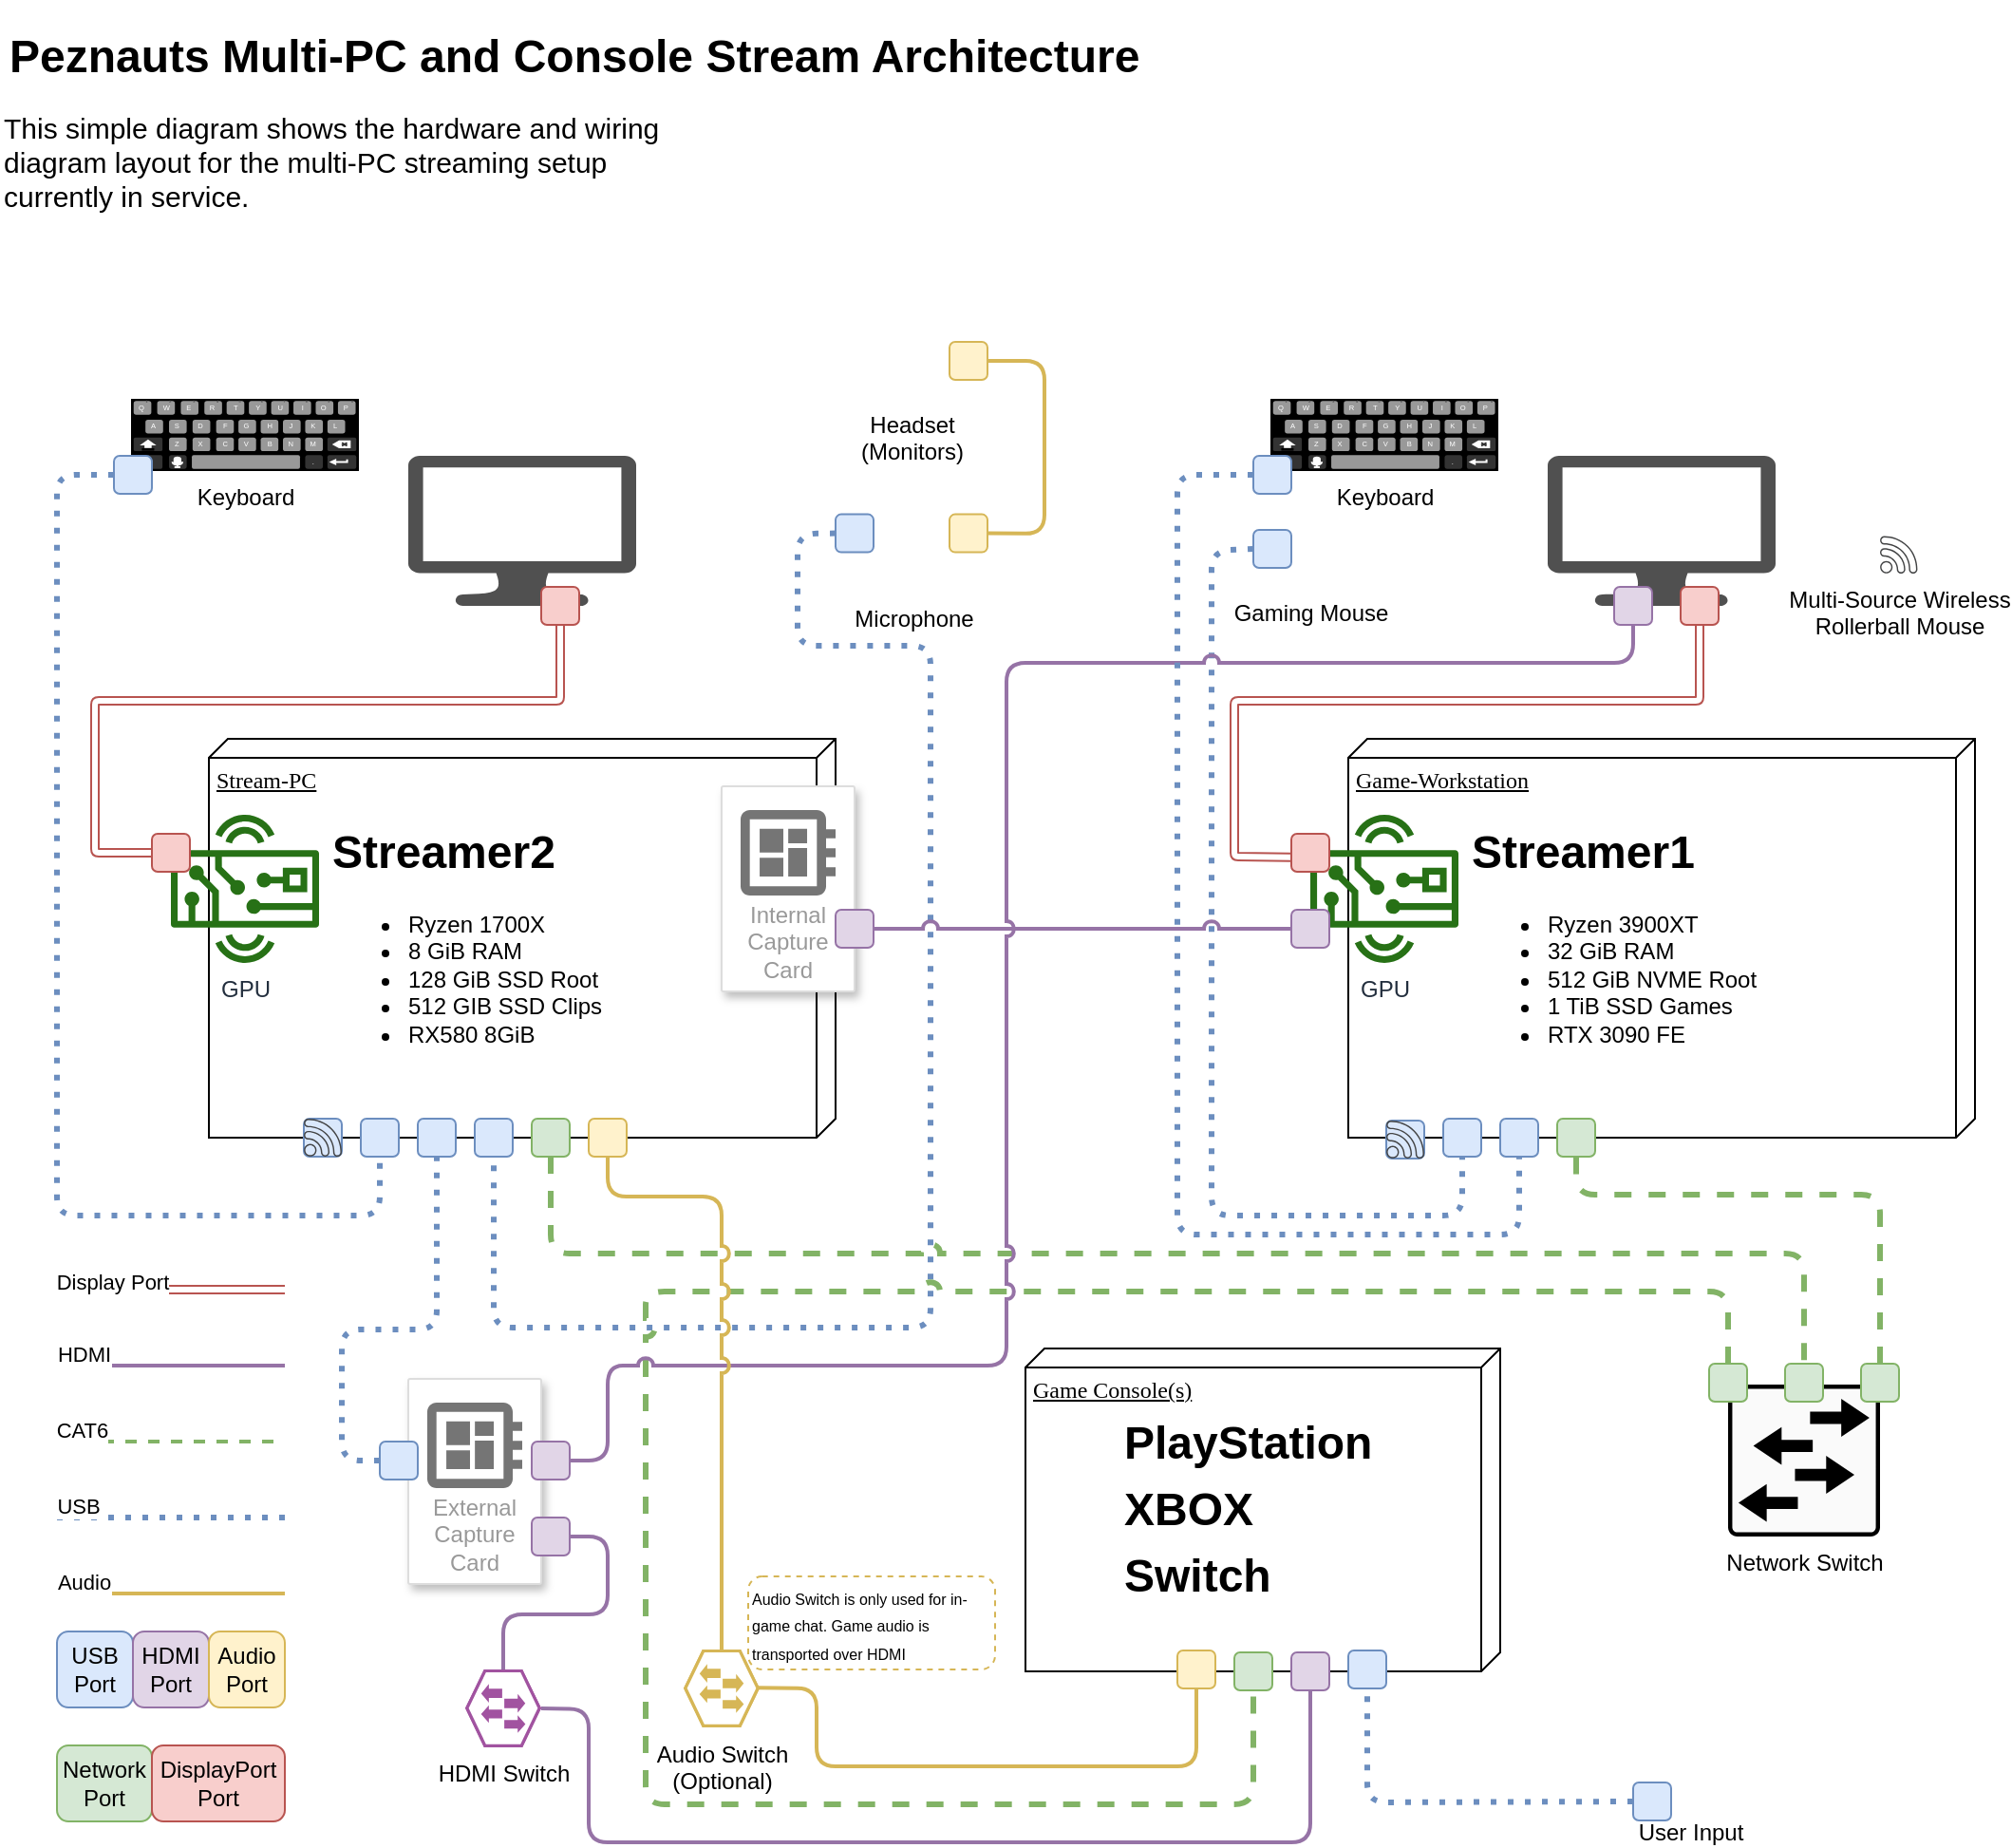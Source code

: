 <mxfile version="14.1.3" type="github">
  <diagram name="Page-1" id="5f0bae14-7c28-e335-631c-24af17079c00">
    <mxGraphModel dx="1727" dy="1769" grid="1" gridSize="10" guides="1" tooltips="1" connect="1" arrows="1" fold="1" page="1" pageScale="1" pageWidth="1100" pageHeight="850" background="#ffffff" math="0" shadow="0">
      <root>
        <mxCell id="0" />
        <mxCell id="1" parent="0" />
        <mxCell id="udWF-kmXkvJZrrBDOuRl-84" value="External Capture Card" style="strokeColor=#dddddd;shadow=1;strokeWidth=1;rounded=1;absoluteArcSize=1;arcSize=2;labelPosition=center;verticalLabelPosition=middle;align=center;verticalAlign=bottom;spacingLeft=0;fontColor=#999999;fontSize=12;whiteSpace=wrap;spacingBottom=2;" vertex="1" parent="1">
          <mxGeometry x="225" y="596" width="70" height="108" as="geometry" />
        </mxCell>
        <mxCell id="udWF-kmXkvJZrrBDOuRl-85" value="" style="dashed=0;connectable=0;html=1;fillColor=#757575;strokeColor=none;shape=mxgraph.gcp2.circuit_board;part=1;" vertex="1" parent="udWF-kmXkvJZrrBDOuRl-84">
          <mxGeometry x="0.5" width="50" height="45" relative="1" as="geometry">
            <mxPoint x="-25" y="12.5" as="offset" />
          </mxGeometry>
        </mxCell>
        <mxCell id="udWF-kmXkvJZrrBDOuRl-82" value="User Input" style="shape=image;html=1;verticalAlign=top;verticalLabelPosition=bottom;labelBackgroundColor=#ffffff;imageAspect=0;aspect=fixed;image=https://cdn4.iconfinder.com/data/icons/top-search-7/128/_game_joystick_pad_controller_device_playstation-128.png;strokeColor=#FFFFFF;fillColor=#D6B656;" vertex="1" parent="1">
          <mxGeometry x="879" y="779.5" width="41" height="41" as="geometry" />
        </mxCell>
        <mxCell id="udWF-kmXkvJZrrBDOuRl-65" value="" style="endArrow=none;dashed=1;html=1;strokeWidth=3;fillColor=#dae8fc;strokeColor=#6c8ebf;dashPattern=1 2;exitX=0;exitY=0.5;exitDx=0;exitDy=0;entryX=0.5;entryY=1;entryDx=0;entryDy=0;" edge="1" parent="1" source="udWF-kmXkvJZrrBDOuRl-59" target="udWF-kmXkvJZrrBDOuRl-64">
          <mxGeometry width="50" height="50" relative="1" as="geometry">
            <mxPoint x="648" y="140" as="sourcePoint" />
            <mxPoint x="790" y="501" as="targetPoint" />
            <Array as="points">
              <mxPoint x="648" y="160" />
              <mxPoint x="648" y="510" />
              <mxPoint x="780" y="510" />
            </Array>
          </mxGeometry>
        </mxCell>
        <mxCell id="ei8tHevfdLbRv2VNK5B5-10" value="" style="endArrow=none;dashed=1;html=1;strokeWidth=3;exitX=0;exitY=0.5;exitDx=0;exitDy=0;entryX=0.5;entryY=1;entryDx=0;entryDy=0;jumpStyle=arc;fillColor=#dae8fc;strokeColor=#6c8ebf;dashPattern=1 2;" parent="1" source="ei8tHevfdLbRv2VNK5B5-11" target="ei8tHevfdLbRv2VNK5B5-13" edge="1">
          <mxGeometry width="50" height="50" relative="1" as="geometry">
            <mxPoint x="420" y="649" as="sourcePoint" />
            <mxPoint x="280" y="709" as="targetPoint" />
            <Array as="points">
              <mxPoint x="430" y="151" />
              <mxPoint x="430" y="210" />
              <mxPoint x="500" y="210" />
              <mxPoint x="500" y="569" />
              <mxPoint x="270" y="569" />
            </Array>
          </mxGeometry>
        </mxCell>
        <mxCell id="ei8tHevfdLbRv2VNK5B5-70" value="" style="endArrow=none;dashed=1;html=1;strokeWidth=3;entryX=0.5;entryY=1;entryDx=0;entryDy=0;exitX=0.5;exitY=0;exitDx=0;exitDy=0;fillColor=#d5e8d4;strokeColor=#82b366;jumpStyle=arc;" parent="1" source="ei8tHevfdLbRv2VNK5B5-71" target="ei8tHevfdLbRv2VNK5B5-69" edge="1">
          <mxGeometry width="50" height="50" relative="1" as="geometry">
            <mxPoint x="810" y="579" as="sourcePoint" />
            <mxPoint x="320" y="709" as="targetPoint" />
            <Array as="points">
              <mxPoint x="920" y="550" />
              <mxPoint x="350" y="550" />
              <mxPoint x="350" y="820" />
              <mxPoint x="670" y="820" />
            </Array>
          </mxGeometry>
        </mxCell>
        <mxCell id="ei8tHevfdLbRv2VNK5B5-67" value="" style="endArrow=none;dashed=1;html=1;strokeWidth=3;exitX=0.5;exitY=1;exitDx=0;exitDy=0;jumpStyle=arc;entryX=0.5;entryY=0;entryDx=0;entryDy=0;fillColor=#d5e8d4;strokeColor=#82b366;" parent="1" source="ei8tHevfdLbRv2VNK5B5-66" target="ei8tHevfdLbRv2VNK5B5-68" edge="1">
          <mxGeometry width="50" height="50" relative="1" as="geometry">
            <mxPoint x="420" y="549" as="sourcePoint" />
            <mxPoint x="470" y="499" as="targetPoint" />
            <Array as="points">
              <mxPoint x="300" y="530" />
              <mxPoint x="960" y="530" />
            </Array>
          </mxGeometry>
        </mxCell>
        <mxCell id="39150e848f15840c-1" value="Stream-PC" style="verticalAlign=top;align=left;spacingTop=8;spacingLeft=2;spacingRight=12;shape=cube;size=10;direction=south;fontStyle=4;html=1;rounded=0;shadow=0;comic=0;labelBackgroundColor=none;strokeWidth=1;fontFamily=Verdana;fontSize=12" parent="1" vertex="1">
          <mxGeometry x="120" y="259" width="330" height="210" as="geometry" />
        </mxCell>
        <mxCell id="39150e848f15840c-2" value="Game-Workstation" style="verticalAlign=top;align=left;spacingTop=8;spacingLeft=2;spacingRight=12;shape=cube;size=10;direction=south;fontStyle=4;html=1;rounded=0;shadow=0;comic=0;labelBackgroundColor=none;strokeWidth=1;fontFamily=Verdana;fontSize=12" parent="1" vertex="1">
          <mxGeometry x="720" y="259" width="330" height="210" as="geometry" />
        </mxCell>
        <mxCell id="39150e848f15840c-3" value="Game Console(s)" style="verticalAlign=top;align=left;spacingTop=8;spacingLeft=2;spacingRight=12;shape=cube;size=10;direction=south;fontStyle=4;html=1;rounded=0;shadow=0;comic=0;labelBackgroundColor=none;strokeWidth=1;fontFamily=Verdana;fontSize=12" parent="1" vertex="1">
          <mxGeometry x="550" y="580" width="250" height="170" as="geometry" />
        </mxCell>
        <mxCell id="ei8tHevfdLbRv2VNK5B5-1" value="" style="endArrow=none;html=1;fillColor=#e1d5e7;strokeColor=#9673a6;strokeWidth=2;" parent="1" edge="1">
          <mxGeometry width="50" height="50" relative="1" as="geometry">
            <mxPoint x="40" y="589" as="sourcePoint" />
            <mxPoint x="160" y="589" as="targetPoint" />
          </mxGeometry>
        </mxCell>
        <mxCell id="ei8tHevfdLbRv2VNK5B5-6" value="HDMI" style="edgeLabel;html=1;align=center;verticalAlign=middle;resizable=0;points=[];" parent="ei8tHevfdLbRv2VNK5B5-1" vertex="1" connectable="0">
          <mxGeometry x="-0.672" y="4" relative="1" as="geometry">
            <mxPoint x="-6" y="-2" as="offset" />
          </mxGeometry>
        </mxCell>
        <mxCell id="ei8tHevfdLbRv2VNK5B5-4" value="" style="endArrow=none;dashed=1;html=1;dashPattern=1 2;strokeWidth=3;fillColor=#dae8fc;strokeColor=#6c8ebf;" parent="1" edge="1">
          <mxGeometry width="50" height="50" relative="1" as="geometry">
            <mxPoint x="40" y="669" as="sourcePoint" />
            <mxPoint x="160" y="669" as="targetPoint" />
          </mxGeometry>
        </mxCell>
        <mxCell id="ei8tHevfdLbRv2VNK5B5-8" value="USB" style="edgeLabel;html=1;align=center;verticalAlign=middle;resizable=0;points=[];" parent="ei8tHevfdLbRv2VNK5B5-4" vertex="1" connectable="0">
          <mxGeometry x="-0.756" y="2" relative="1" as="geometry">
            <mxPoint x="-4" y="-4" as="offset" />
          </mxGeometry>
        </mxCell>
        <mxCell id="ei8tHevfdLbRv2VNK5B5-5" value="" style="endArrow=none;dashed=1;html=1;strokeWidth=2;fillColor=#d5e8d4;strokeColor=#82b366;" parent="1" edge="1">
          <mxGeometry width="50" height="50" relative="1" as="geometry">
            <mxPoint x="40" y="629" as="sourcePoint" />
            <mxPoint x="160" y="629" as="targetPoint" />
          </mxGeometry>
        </mxCell>
        <mxCell id="ei8tHevfdLbRv2VNK5B5-7" value="CAT6" style="edgeLabel;html=1;align=center;verticalAlign=middle;resizable=0;points=[];" parent="ei8tHevfdLbRv2VNK5B5-5" vertex="1" connectable="0">
          <mxGeometry x="-0.622" y="4" relative="1" as="geometry">
            <mxPoint x="-10" y="-2" as="offset" />
          </mxGeometry>
        </mxCell>
        <mxCell id="ei8tHevfdLbRv2VNK5B5-12" value="USB Port" style="rounded=1;whiteSpace=wrap;html=1;fillColor=#dae8fc;strokeColor=#6c8ebf;" parent="1" vertex="1">
          <mxGeometry x="40" y="729" width="40" height="40" as="geometry" />
        </mxCell>
        <mxCell id="ei8tHevfdLbRv2VNK5B5-14" value="HDMI Port" style="rounded=1;whiteSpace=wrap;html=1;fillColor=#e1d5e7;strokeColor=#9673a6;" parent="1" vertex="1">
          <mxGeometry x="80" y="729" width="40" height="40" as="geometry" />
        </mxCell>
        <mxCell id="ei8tHevfdLbRv2VNK5B5-15" value="" style="rounded=1;whiteSpace=wrap;html=1;fillColor=#e1d5e7;strokeColor=#9673a6;" parent="1" vertex="1">
          <mxGeometry x="690" y="740" width="20" height="20" as="geometry" />
        </mxCell>
        <mxCell id="ei8tHevfdLbRv2VNK5B5-21" value="" style="endArrow=none;dashed=1;html=1;strokeWidth=3;exitX=0;exitY=0.5;exitDx=0;exitDy=0;entryX=0.5;entryY=1;entryDx=0;entryDy=0;fillColor=#dae8fc;strokeColor=#6c8ebf;dashPattern=1 2;" parent="1" source="ei8tHevfdLbRv2VNK5B5-19" target="ei8tHevfdLbRv2VNK5B5-22" edge="1">
          <mxGeometry width="50" height="50" relative="1" as="geometry">
            <mxPoint x="520" y="519" as="sourcePoint" />
            <mxPoint x="570" y="469" as="targetPoint" />
            <Array as="points">
              <mxPoint x="190" y="639" />
              <mxPoint x="190" y="570" />
              <mxPoint x="240" y="570" />
            </Array>
          </mxGeometry>
        </mxCell>
        <mxCell id="ei8tHevfdLbRv2VNK5B5-22" value="" style="rounded=1;whiteSpace=wrap;html=1;fillColor=#dae8fc;strokeColor=#6c8ebf;" parent="1" vertex="1">
          <mxGeometry x="230" y="459" width="20" height="20" as="geometry" />
        </mxCell>
        <mxCell id="ei8tHevfdLbRv2VNK5B5-24" value="Internal Capture Card" style="strokeColor=#dddddd;shadow=1;strokeWidth=1;rounded=1;absoluteArcSize=1;arcSize=2;labelPosition=center;verticalLabelPosition=middle;align=center;verticalAlign=bottom;spacingLeft=0;fontColor=#999999;fontSize=12;whiteSpace=wrap;spacingBottom=2;" parent="1" vertex="1">
          <mxGeometry x="390" y="284" width="70" height="108" as="geometry" />
        </mxCell>
        <mxCell id="ei8tHevfdLbRv2VNK5B5-25" value="" style="dashed=0;connectable=0;html=1;fillColor=#757575;strokeColor=none;shape=mxgraph.gcp2.circuit_board;part=1;" parent="ei8tHevfdLbRv2VNK5B5-24" vertex="1">
          <mxGeometry x="0.5" width="50" height="45" relative="1" as="geometry">
            <mxPoint x="-25" y="12.5" as="offset" />
          </mxGeometry>
        </mxCell>
        <mxCell id="ei8tHevfdLbRv2VNK5B5-26" value="GPU" style="outlineConnect=0;fontColor=#232F3E;gradientColor=none;fillColor=#277116;strokeColor=none;dashed=0;verticalLabelPosition=bottom;verticalAlign=top;align=center;html=1;fontSize=12;fontStyle=0;aspect=fixed;pointerEvents=1;shape=mxgraph.aws4.hardware_board;" parent="1" vertex="1">
          <mxGeometry x="700" y="299" width="78" height="78" as="geometry" />
        </mxCell>
        <mxCell id="ei8tHevfdLbRv2VNK5B5-27" value="" style="pointerEvents=1;shadow=0;dashed=0;html=1;strokeColor=none;fillColor=#505050;labelPosition=center;verticalLabelPosition=bottom;verticalAlign=top;outlineConnect=0;align=center;shape=mxgraph.office.devices.lcd_monitor;" parent="1" vertex="1">
          <mxGeometry x="825" y="110" width="120" height="79" as="geometry" />
        </mxCell>
        <mxCell id="ei8tHevfdLbRv2VNK5B5-28" value="" style="pointerEvents=1;shadow=0;dashed=0;html=1;strokeColor=none;fillColor=#505050;labelPosition=center;verticalLabelPosition=bottom;verticalAlign=top;outlineConnect=0;align=center;shape=mxgraph.office.devices.lcd_monitor;" parent="1" vertex="1">
          <mxGeometry x="225" y="110" width="120" height="79" as="geometry" />
        </mxCell>
        <mxCell id="ei8tHevfdLbRv2VNK5B5-29" value="" style="shape=link;html=1;fillColor=#f8cecc;strokeColor=#b85450;" parent="1" edge="1">
          <mxGeometry width="100" relative="1" as="geometry">
            <mxPoint x="40" y="549" as="sourcePoint" />
            <mxPoint x="160" y="549" as="targetPoint" />
          </mxGeometry>
        </mxCell>
        <mxCell id="ei8tHevfdLbRv2VNK5B5-30" value="Display Port" style="edgeLabel;html=1;align=center;verticalAlign=middle;resizable=0;points=[];" parent="ei8tHevfdLbRv2VNK5B5-29" vertex="1" connectable="0">
          <mxGeometry x="-0.727" y="-3" relative="1" as="geometry">
            <mxPoint x="12" y="-7" as="offset" />
          </mxGeometry>
        </mxCell>
        <mxCell id="ei8tHevfdLbRv2VNK5B5-31" value="" style="endArrow=none;html=1;entryX=0;entryY=0.5;entryDx=0;entryDy=0;exitX=1;exitY=0.5;exitDx=0;exitDy=0;fillColor=#e1d5e7;strokeColor=#9673a6;strokeWidth=2;jumpStyle=arc;" parent="1" source="udWF-kmXkvJZrrBDOuRl-5" target="udWF-kmXkvJZrrBDOuRl-2" edge="1">
          <mxGeometry width="50" height="50" relative="1" as="geometry">
            <mxPoint x="580" y="399" as="sourcePoint" />
            <mxPoint x="680" y="389" as="targetPoint" />
          </mxGeometry>
        </mxCell>
        <mxCell id="ei8tHevfdLbRv2VNK5B5-32" value="" style="shape=link;html=1;entryX=-0.017;entryY=0.617;entryDx=0;entryDy=0;entryPerimeter=0;exitX=0.5;exitY=1;exitDx=0;exitDy=0;fillColor=#f8cecc;strokeColor=#b85450;" parent="1" source="udWF-kmXkvJZrrBDOuRl-8" target="udWF-kmXkvJZrrBDOuRl-3" edge="1">
          <mxGeometry width="100" relative="1" as="geometry">
            <mxPoint x="640" y="149" as="sourcePoint" />
            <mxPoint x="660" y="338" as="targetPoint" />
            <Array as="points">
              <mxPoint x="905" y="239" />
              <mxPoint x="660" y="239" />
              <mxPoint x="660" y="321" />
            </Array>
          </mxGeometry>
        </mxCell>
        <mxCell id="ei8tHevfdLbRv2VNK5B5-39" value="GPU" style="outlineConnect=0;fontColor=#232F3E;gradientColor=none;fillColor=#277116;strokeColor=none;dashed=0;verticalLabelPosition=bottom;verticalAlign=top;align=center;html=1;fontSize=12;fontStyle=0;aspect=fixed;pointerEvents=1;shape=mxgraph.aws4.hardware_board;" parent="1" vertex="1">
          <mxGeometry x="100" y="299" width="78" height="78" as="geometry" />
        </mxCell>
        <mxCell id="ei8tHevfdLbRv2VNK5B5-40" value="" style="shape=link;html=1;entryX=0;entryY=0.5;entryDx=0;entryDy=0;exitX=0.5;exitY=1;exitDx=0;exitDy=0;fillColor=#f8cecc;strokeColor=#b85450;" parent="1" source="udWF-kmXkvJZrrBDOuRl-7" target="udWF-kmXkvJZrrBDOuRl-6" edge="1">
          <mxGeometry width="100" relative="1" as="geometry">
            <mxPoint x="10" y="299" as="sourcePoint" />
            <mxPoint x="50" y="409" as="targetPoint" />
            <Array as="points">
              <mxPoint x="305" y="239" />
              <mxPoint x="60" y="239" />
              <mxPoint x="60" y="319" />
            </Array>
          </mxGeometry>
        </mxCell>
        <mxCell id="ei8tHevfdLbRv2VNK5B5-13" value="" style="rounded=1;whiteSpace=wrap;html=1;fillColor=#dae8fc;strokeColor=#6c8ebf;" parent="1" vertex="1">
          <mxGeometry x="260" y="459" width="20" height="20" as="geometry" />
        </mxCell>
        <mxCell id="ei8tHevfdLbRv2VNK5B5-56" value="" style="endArrow=none;html=1;fillColor=#fff2cc;strokeColor=#d6b656;strokeWidth=2;" parent="1" edge="1">
          <mxGeometry width="50" height="50" relative="1" as="geometry">
            <mxPoint x="40" y="709" as="sourcePoint" />
            <mxPoint x="160" y="709" as="targetPoint" />
          </mxGeometry>
        </mxCell>
        <mxCell id="ei8tHevfdLbRv2VNK5B5-57" value="Audio" style="edgeLabel;html=1;align=center;verticalAlign=middle;resizable=0;points=[];" parent="ei8tHevfdLbRv2VNK5B5-56" vertex="1" connectable="0">
          <mxGeometry x="-0.672" y="4" relative="1" as="geometry">
            <mxPoint x="-6" y="-2" as="offset" />
          </mxGeometry>
        </mxCell>
        <mxCell id="ei8tHevfdLbRv2VNK5B5-58" value="" style="endArrow=none;html=1;fillColor=#fff2cc;strokeColor=#d6b656;exitX=1;exitY=0.5;exitDx=0;exitDy=0;strokeWidth=2;entryX=1;entryY=0.5;entryDx=0;entryDy=0;" parent="1" source="ei8tHevfdLbRv2VNK5B5-63" target="ei8tHevfdLbRv2VNK5B5-62" edge="1">
          <mxGeometry width="50" height="50" relative="1" as="geometry">
            <mxPoint x="388" y="231.62" as="sourcePoint" />
            <mxPoint x="590" y="160" as="targetPoint" />
            <Array as="points">
              <mxPoint x="560" y="151" />
              <mxPoint x="560" y="60" />
            </Array>
          </mxGeometry>
        </mxCell>
        <mxCell id="ei8tHevfdLbRv2VNK5B5-64" value="Audio Port" style="rounded=1;whiteSpace=wrap;html=1;fillColor=#fff2cc;strokeColor=#d6b656;" parent="1" vertex="1">
          <mxGeometry x="120" y="729" width="40" height="40" as="geometry" />
        </mxCell>
        <mxCell id="ei8tHevfdLbRv2VNK5B5-65" value="Network Port" style="rounded=1;whiteSpace=wrap;html=1;fillColor=#d5e8d4;strokeColor=#82b366;" parent="1" vertex="1">
          <mxGeometry x="40" y="789" width="50" height="40" as="geometry" />
        </mxCell>
        <mxCell id="ei8tHevfdLbRv2VNK5B5-66" value="" style="rounded=1;whiteSpace=wrap;html=1;fillColor=#d5e8d4;strokeColor=#82b366;" parent="1" vertex="1">
          <mxGeometry x="290" y="459" width="20" height="20" as="geometry" />
        </mxCell>
        <mxCell id="ei8tHevfdLbRv2VNK5B5-69" value="" style="rounded=1;whiteSpace=wrap;html=1;fillColor=#d5e8d4;strokeColor=#82b366;" parent="1" vertex="1">
          <mxGeometry x="660" y="740" width="20" height="20" as="geometry" />
        </mxCell>
        <mxCell id="ei8tHevfdLbRv2VNK5B5-72" value="" style="rounded=1;whiteSpace=wrap;html=1;fillColor=#d5e8d4;strokeColor=#82b366;" parent="1" vertex="1">
          <mxGeometry x="830" y="459" width="20" height="20" as="geometry" />
        </mxCell>
        <mxCell id="udWF-kmXkvJZrrBDOuRl-2" value="" style="rounded=1;whiteSpace=wrap;html=1;fillColor=#e1d5e7;strokeColor=#9673a6;" vertex="1" parent="1">
          <mxGeometry x="690" y="349" width="20" height="20" as="geometry" />
        </mxCell>
        <mxCell id="udWF-kmXkvJZrrBDOuRl-3" value="" style="rounded=1;whiteSpace=wrap;html=1;fillColor=#f8cecc;strokeColor=#b85450;" vertex="1" parent="1">
          <mxGeometry x="690" y="309" width="20" height="20" as="geometry" />
        </mxCell>
        <mxCell id="udWF-kmXkvJZrrBDOuRl-4" value="DisplayPort Port" style="rounded=1;whiteSpace=wrap;html=1;fillColor=#f8cecc;strokeColor=#b85450;" vertex="1" parent="1">
          <mxGeometry x="90" y="789" width="70" height="40" as="geometry" />
        </mxCell>
        <mxCell id="udWF-kmXkvJZrrBDOuRl-5" value="" style="rounded=1;whiteSpace=wrap;html=1;fillColor=#e1d5e7;strokeColor=#9673a6;" vertex="1" parent="1">
          <mxGeometry x="450" y="349" width="20" height="20" as="geometry" />
        </mxCell>
        <mxCell id="udWF-kmXkvJZrrBDOuRl-6" value="" style="rounded=1;whiteSpace=wrap;html=1;fillColor=#f8cecc;strokeColor=#b85450;" vertex="1" parent="1">
          <mxGeometry x="90" y="309" width="20" height="20" as="geometry" />
        </mxCell>
        <mxCell id="udWF-kmXkvJZrrBDOuRl-7" value="" style="rounded=1;whiteSpace=wrap;html=1;fillColor=#f8cecc;strokeColor=#b85450;" vertex="1" parent="1">
          <mxGeometry x="295" y="179" width="20" height="20" as="geometry" />
        </mxCell>
        <mxCell id="udWF-kmXkvJZrrBDOuRl-8" value="" style="rounded=1;whiteSpace=wrap;html=1;fillColor=#f8cecc;strokeColor=#b85450;" vertex="1" parent="1">
          <mxGeometry x="895" y="179" width="20" height="20" as="geometry" />
        </mxCell>
        <mxCell id="udWF-kmXkvJZrrBDOuRl-9" value="" style="rounded=1;whiteSpace=wrap;html=1;fillColor=#e1d5e7;strokeColor=#9673a6;" vertex="1" parent="1">
          <mxGeometry x="860" y="179" width="20" height="20" as="geometry" />
        </mxCell>
        <mxCell id="udWF-kmXkvJZrrBDOuRl-10" value="" style="endArrow=none;dashed=1;html=1;strokeWidth=3;entryX=0.5;entryY=1;entryDx=0;entryDy=0;exitX=0.5;exitY=0;exitDx=0;exitDy=0;fillColor=#d5e8d4;strokeColor=#82b366;" edge="1" parent="1" source="ei8tHevfdLbRv2VNK5B5-74" target="ei8tHevfdLbRv2VNK5B5-72">
          <mxGeometry width="50" height="50" relative="1" as="geometry">
            <mxPoint x="930" y="549" as="sourcePoint" />
            <mxPoint x="759.0" y="479" as="targetPoint" />
            <Array as="points">
              <mxPoint x="1000" y="499" />
              <mxPoint x="840" y="499" />
            </Array>
          </mxGeometry>
        </mxCell>
        <mxCell id="udWF-kmXkvJZrrBDOuRl-16" value="&lt;h1&gt;PlayStation&lt;/h1&gt;" style="text;html=1;strokeColor=none;fillColor=none;align=left;verticalAlign=middle;whiteSpace=wrap;rounded=0;" vertex="1" parent="1">
          <mxGeometry x="600" y="620" width="160" height="20" as="geometry" />
        </mxCell>
        <mxCell id="udWF-kmXkvJZrrBDOuRl-17" value="&lt;h1&gt;Streamer1&lt;/h1&gt;&lt;p&gt;&lt;/p&gt;&lt;ul&gt;&lt;li&gt;Ryzen 3900XT&lt;/li&gt;&lt;li&gt;32 GiB RAM&lt;/li&gt;&lt;li&gt;512 GiB NVME Root&lt;/li&gt;&lt;li&gt;1 TiB SSD Games&lt;/li&gt;&lt;li&gt;RTX 3090 FE&lt;/li&gt;&lt;/ul&gt;&lt;p&gt;&lt;/p&gt;" style="text;html=1;strokeColor=none;fillColor=none;spacing=5;spacingTop=-20;whiteSpace=wrap;overflow=hidden;rounded=0;" vertex="1" parent="1">
          <mxGeometry x="780" y="299" width="250" height="130" as="geometry" />
        </mxCell>
        <mxCell id="udWF-kmXkvJZrrBDOuRl-18" value="&lt;h1&gt;Streamer2&lt;/h1&gt;&lt;p&gt;&lt;/p&gt;&lt;ul&gt;&lt;li&gt;Ryzen 1700X&lt;/li&gt;&lt;li&gt;8 GiB RAM&lt;/li&gt;&lt;li&gt;128 GiB SSD Root&lt;/li&gt;&lt;li&gt;512 GIB SSD Clips&lt;/li&gt;&lt;li&gt;RX580 8GiB&lt;/li&gt;&lt;/ul&gt;&lt;p&gt;&lt;/p&gt;" style="text;html=1;strokeColor=none;fillColor=none;spacing=5;spacingTop=-20;whiteSpace=wrap;overflow=hidden;rounded=0;" vertex="1" parent="1">
          <mxGeometry x="180" y="299" width="250" height="130" as="geometry" />
        </mxCell>
        <mxCell id="udWF-kmXkvJZrrBDOuRl-22" value="" style="endArrow=none;html=1;exitX=1;exitY=0.5;exitDx=0;exitDy=0;jumpStyle=arc;entryX=0.5;entryY=1;entryDx=0;entryDy=0;fillColor=#e1d5e7;strokeColor=#9673a6;strokeWidth=2;" edge="1" parent="1" source="ei8tHevfdLbRv2VNK5B5-16">
          <mxGeometry width="50" height="50" relative="1" as="geometry">
            <mxPoint x="320" y="629" as="sourcePoint" />
            <mxPoint x="870" y="199" as="targetPoint" />
            <Array as="points">
              <mxPoint x="330" y="639" />
              <mxPoint x="330" y="589" />
              <mxPoint x="540" y="589" />
              <mxPoint x="540" y="219" />
              <mxPoint x="870" y="219" />
            </Array>
          </mxGeometry>
        </mxCell>
        <mxCell id="udWF-kmXkvJZrrBDOuRl-23" value="" style="endArrow=none;html=1;entryX=0.5;entryY=1;entryDx=0;entryDy=0;fillColor=#e1d5e7;strokeColor=#9673a6;strokeWidth=2;exitX=1;exitY=0.5;exitDx=0;exitDy=0;exitPerimeter=0;" edge="1" parent="1" source="udWF-kmXkvJZrrBDOuRl-26" target="ei8tHevfdLbRv2VNK5B5-15">
          <mxGeometry width="50" height="50" relative="1" as="geometry">
            <mxPoint x="300" y="870" as="sourcePoint" />
            <mxPoint x="550" y="789" as="targetPoint" />
            <Array as="points">
              <mxPoint x="320" y="770" />
              <mxPoint x="320" y="840" />
              <mxPoint x="700" y="840" />
            </Array>
          </mxGeometry>
        </mxCell>
        <mxCell id="udWF-kmXkvJZrrBDOuRl-24" value="&lt;h1&gt;XBOX&lt;/h1&gt;" style="text;html=1;strokeColor=none;fillColor=none;align=left;verticalAlign=middle;whiteSpace=wrap;rounded=0;" vertex="1" parent="1">
          <mxGeometry x="600" y="655" width="160" height="20" as="geometry" />
        </mxCell>
        <mxCell id="udWF-kmXkvJZrrBDOuRl-25" value="&lt;h1&gt;Switch&lt;/h1&gt;" style="text;html=1;strokeColor=none;fillColor=none;align=left;verticalAlign=middle;whiteSpace=wrap;rounded=0;" vertex="1" parent="1">
          <mxGeometry x="600" y="690" width="160" height="20" as="geometry" />
        </mxCell>
        <mxCell id="udWF-kmXkvJZrrBDOuRl-26" value="HDMI Switch" style="verticalLabelPosition=bottom;html=1;fillColor=#A153A0;strokeColor=#ffffff;verticalAlign=top;align=center;points=[[0,0.5,0],[0.125,0.25,0],[0.25,0,0],[0.5,0,0],[0.75,0,0],[0.875,0.25,0],[1,0.5,0],[0.875,0.75,0],[0.75,1,0],[0.5,1,0],[0.125,0.75,0]];pointerEvents=1;shape=mxgraph.cisco_safe.compositeIcon;bgIcon=mxgraph.cisco_safe.design.blank_device;resIcon=mxgraph.cisco_safe.design.access_switch_2;" vertex="1" parent="1">
          <mxGeometry x="255" y="749" width="40" height="41" as="geometry" />
        </mxCell>
        <mxCell id="udWF-kmXkvJZrrBDOuRl-28" value="" style="endArrow=none;html=1;entryX=1;entryY=0.5;entryDx=0;entryDy=0;fillColor=#e1d5e7;strokeColor=#9673a6;strokeWidth=2;exitX=0.5;exitY=0;exitDx=0;exitDy=0;exitPerimeter=0;" edge="1" parent="1" source="udWF-kmXkvJZrrBDOuRl-26" target="ei8tHevfdLbRv2VNK5B5-41">
          <mxGeometry width="50" height="50" relative="1" as="geometry">
            <mxPoint x="285" y="800" as="sourcePoint" />
            <mxPoint x="560" y="799" as="targetPoint" />
            <Array as="points">
              <mxPoint x="275" y="720" />
              <mxPoint x="330" y="720" />
              <mxPoint x="330" y="679" />
            </Array>
          </mxGeometry>
        </mxCell>
        <mxCell id="ei8tHevfdLbRv2VNK5B5-16" value="" style="rounded=1;whiteSpace=wrap;html=1;fillColor=#e1d5e7;strokeColor=#9673a6;" parent="1" vertex="1">
          <mxGeometry x="290" y="629" width="20" height="20" as="geometry" />
        </mxCell>
        <mxCell id="ei8tHevfdLbRv2VNK5B5-19" value="" style="rounded=1;whiteSpace=wrap;html=1;fillColor=#dae8fc;strokeColor=#6c8ebf;" parent="1" vertex="1">
          <mxGeometry x="210" y="629" width="20" height="20" as="geometry" />
        </mxCell>
        <mxCell id="udWF-kmXkvJZrrBDOuRl-39" value="" style="rounded=1;whiteSpace=wrap;html=1;fillColor=#dae8fc;strokeColor=#6c8ebf;" vertex="1" parent="1">
          <mxGeometry x="870" y="808.5" width="20" height="20" as="geometry" />
        </mxCell>
        <mxCell id="udWF-kmXkvJZrrBDOuRl-40" value="" style="rounded=1;whiteSpace=wrap;html=1;fillColor=#fff2cc;strokeColor=#d6b656;" vertex="1" parent="1">
          <mxGeometry x="320" y="459" width="20" height="20" as="geometry" />
        </mxCell>
        <mxCell id="udWF-kmXkvJZrrBDOuRl-41" value="" style="rounded=1;whiteSpace=wrap;html=1;fillColor=#dae8fc;strokeColor=#6c8ebf;" vertex="1" parent="1">
          <mxGeometry x="720" y="739" width="20" height="20" as="geometry" />
        </mxCell>
        <mxCell id="udWF-kmXkvJZrrBDOuRl-42" value="" style="endArrow=none;dashed=1;html=1;strokeWidth=3;exitX=0;exitY=0.5;exitDx=0;exitDy=0;entryX=0.5;entryY=1;entryDx=0;entryDy=0;fillColor=#dae8fc;strokeColor=#6c8ebf;dashPattern=1 2;" edge="1" parent="1" source="udWF-kmXkvJZrrBDOuRl-39" target="udWF-kmXkvJZrrBDOuRl-41">
          <mxGeometry width="50" height="50" relative="1" as="geometry">
            <mxPoint x="280" y="619" as="sourcePoint" />
            <mxPoint x="320" y="469" as="targetPoint" />
            <Array as="points">
              <mxPoint x="730" y="819" />
            </Array>
          </mxGeometry>
        </mxCell>
        <mxCell id="udWF-kmXkvJZrrBDOuRl-43" value="" style="rounded=1;whiteSpace=wrap;html=1;fillColor=#fff2cc;strokeColor=#d6b656;" vertex="1" parent="1">
          <mxGeometry x="630" y="739" width="20" height="20" as="geometry" />
        </mxCell>
        <mxCell id="udWF-kmXkvJZrrBDOuRl-44" value="" style="endArrow=none;html=1;fillColor=#fff2cc;strokeColor=#d6b656;exitX=0.5;exitY=1;exitDx=0;exitDy=0;strokeWidth=2;entryX=0.5;entryY=0;entryDx=0;entryDy=0;jumpStyle=arc;entryPerimeter=0;" edge="1" parent="1" source="udWF-kmXkvJZrrBDOuRl-40" target="udWF-kmXkvJZrrBDOuRl-80">
          <mxGeometry width="50" height="50" relative="1" as="geometry">
            <mxPoint x="558" y="118.38" as="sourcePoint" />
            <mxPoint x="430" y="620" as="targetPoint" />
            <Array as="points">
              <mxPoint x="330" y="500" />
              <mxPoint x="390" y="500" />
            </Array>
          </mxGeometry>
        </mxCell>
        <mxCell id="udWF-kmXkvJZrrBDOuRl-45" value="" style="group" vertex="1" connectable="0" parent="1">
          <mxGeometry x="10" y="-120" width="620" height="120" as="geometry" />
        </mxCell>
        <mxCell id="udWF-kmXkvJZrrBDOuRl-33" value="&lt;p style=&quot;line-height: 40%&quot;&gt;&lt;/p&gt;&lt;h1&gt;&lt;span&gt;Peznauts Multi-PC and Console Stream Architecture&amp;nbsp;&lt;/span&gt;&lt;/h1&gt;&lt;h1&gt;&lt;br&gt;&lt;/h1&gt;&lt;p&gt;&lt;/p&gt;" style="text;html=1;strokeColor=none;fillColor=none;spacing=5;spacingTop=-20;whiteSpace=wrap;overflow=hidden;rounded=0;" vertex="1" parent="udWF-kmXkvJZrrBDOuRl-45">
          <mxGeometry width="620" height="40" as="geometry" />
        </mxCell>
        <mxCell id="udWF-kmXkvJZrrBDOuRl-35" value="&lt;h1 style=&quot;font-size: 15px&quot;&gt;&lt;span style=&quot;font-weight: normal&quot;&gt;This simple diagram shows the hardware and wiring diagram layout for the multi-PC streaming setup currently&amp;nbsp;in service.&lt;/span&gt;&lt;/h1&gt;" style="text;html=1;strokeColor=none;fillColor=none;align=left;verticalAlign=middle;whiteSpace=wrap;rounded=0;" vertex="1" parent="udWF-kmXkvJZrrBDOuRl-45">
          <mxGeometry y="30" width="350" height="90" as="geometry" />
        </mxCell>
        <mxCell id="udWF-kmXkvJZrrBDOuRl-47" value="" style="group" vertex="1" connectable="0" parent="1">
          <mxGeometry x="450" y="120" width="80" height="61.62" as="geometry" />
        </mxCell>
        <mxCell id="ei8tHevfdLbRv2VNK5B5-46" value="Microphone" style="shape=image;html=1;verticalAlign=top;verticalLabelPosition=bottom;labelBackgroundColor=#ffffff;imageAspect=0;aspect=fixed;image=https://cdn4.iconfinder.com/data/icons/basic-ui-2-line/32/microphone-mic-speak-voice-recorder-128.png" parent="udWF-kmXkvJZrrBDOuRl-47" vertex="1">
          <mxGeometry x="10" width="61.62" height="61.62" as="geometry" />
        </mxCell>
        <mxCell id="ei8tHevfdLbRv2VNK5B5-63" value="" style="rounded=1;whiteSpace=wrap;html=1;fillColor=#fff2cc;strokeColor=#d6b656;" parent="udWF-kmXkvJZrrBDOuRl-47" vertex="1">
          <mxGeometry x="60" y="20.81" width="20" height="20" as="geometry" />
        </mxCell>
        <mxCell id="ei8tHevfdLbRv2VNK5B5-11" value="" style="rounded=1;whiteSpace=wrap;html=1;fillColor=#dae8fc;strokeColor=#6c8ebf;" parent="udWF-kmXkvJZrrBDOuRl-47" vertex="1">
          <mxGeometry y="20.81" width="20" height="20" as="geometry" />
        </mxCell>
        <mxCell id="ei8tHevfdLbRv2VNK5B5-49" value="Headset&lt;br&gt;(Monitors)" style="shape=image;html=1;verticalAlign=top;verticalLabelPosition=bottom;labelBackgroundColor=#ffffff;imageAspect=0;aspect=fixed;image=https://cdn2.iconfinder.com/data/icons/cute-tech-icon-set-1/512/Headphones-128.png" parent="1" vertex="1">
          <mxGeometry x="460" y="20" width="60" height="60" as="geometry" />
        </mxCell>
        <mxCell id="ei8tHevfdLbRv2VNK5B5-62" value="" style="rounded=1;whiteSpace=wrap;html=1;fillColor=#fff2cc;strokeColor=#d6b656;" parent="1" vertex="1">
          <mxGeometry x="510" y="50" width="20" height="20" as="geometry" />
        </mxCell>
        <mxCell id="udWF-kmXkvJZrrBDOuRl-49" value="Keyboard" style="verticalLabelPosition=bottom;verticalAlign=top;html=1;shadow=0;dashed=0;strokeWidth=1;shape=mxgraph.android.keyboard;" vertex="1" parent="1">
          <mxGeometry x="79" y="80" width="120" height="38" as="geometry" />
        </mxCell>
        <mxCell id="udWF-kmXkvJZrrBDOuRl-50" value="" style="rounded=1;whiteSpace=wrap;html=1;fillColor=#dae8fc;strokeColor=#6c8ebf;" vertex="1" parent="1">
          <mxGeometry x="200" y="459" width="20" height="20" as="geometry" />
        </mxCell>
        <mxCell id="udWF-kmXkvJZrrBDOuRl-51" value="" style="rounded=1;whiteSpace=wrap;html=1;fillColor=#dae8fc;strokeColor=#6c8ebf;" vertex="1" parent="1">
          <mxGeometry x="70" y="110" width="20" height="20" as="geometry" />
        </mxCell>
        <mxCell id="udWF-kmXkvJZrrBDOuRl-52" value="" style="endArrow=none;dashed=1;html=1;strokeWidth=3;entryX=0.5;entryY=1;entryDx=0;entryDy=0;fillColor=#dae8fc;strokeColor=#6c8ebf;dashPattern=1 2;exitX=0;exitY=0.5;exitDx=0;exitDy=0;" edge="1" parent="1" source="udWF-kmXkvJZrrBDOuRl-51" target="udWF-kmXkvJZrrBDOuRl-50">
          <mxGeometry width="50" height="50" relative="1" as="geometry">
            <mxPoint x="50" y="450" as="sourcePoint" />
            <mxPoint x="250" y="489" as="targetPoint" />
            <Array as="points">
              <mxPoint x="40" y="120" />
              <mxPoint x="40" y="510" />
              <mxPoint x="210" y="510" />
            </Array>
          </mxGeometry>
        </mxCell>
        <mxCell id="udWF-kmXkvJZrrBDOuRl-57" value="Keyboard" style="verticalLabelPosition=bottom;verticalAlign=top;html=1;shadow=0;dashed=0;strokeWidth=1;shape=mxgraph.android.keyboard;" vertex="1" parent="1">
          <mxGeometry x="679" y="80" width="120" height="38" as="geometry" />
        </mxCell>
        <mxCell id="udWF-kmXkvJZrrBDOuRl-58" value="" style="rounded=1;whiteSpace=wrap;html=1;fillColor=#dae8fc;strokeColor=#6c8ebf;" vertex="1" parent="1">
          <mxGeometry x="670" y="110" width="20" height="20" as="geometry" />
        </mxCell>
        <mxCell id="udWF-kmXkvJZrrBDOuRl-60" value="Gaming Mouse" style="shape=image;html=1;verticalAlign=top;verticalLabelPosition=bottom;labelBackgroundColor=#ffffff;imageAspect=0;aspect=fixed;image=https://cdn4.iconfinder.com/data/icons/essential-part-5/32/497-Mouse-128.png" vertex="1" parent="1">
          <mxGeometry x="680" y="139" width="40" height="40" as="geometry" />
        </mxCell>
        <mxCell id="udWF-kmXkvJZrrBDOuRl-63" value="" style="rounded=1;whiteSpace=wrap;html=1;fillColor=#dae8fc;strokeColor=#6c8ebf;" vertex="1" parent="1">
          <mxGeometry x="800" y="459" width="20" height="20" as="geometry" />
        </mxCell>
        <mxCell id="udWF-kmXkvJZrrBDOuRl-64" value="" style="rounded=1;whiteSpace=wrap;html=1;fillColor=#dae8fc;strokeColor=#6c8ebf;" vertex="1" parent="1">
          <mxGeometry x="770" y="459" width="20" height="20" as="geometry" />
        </mxCell>
        <mxCell id="udWF-kmXkvJZrrBDOuRl-67" value="" style="endArrow=none;dashed=1;html=1;strokeWidth=3;fillColor=#dae8fc;strokeColor=#6c8ebf;dashPattern=1 2;exitX=0;exitY=0.5;exitDx=0;exitDy=0;entryX=0.5;entryY=1;entryDx=0;entryDy=0;" edge="1" parent="1" source="udWF-kmXkvJZrrBDOuRl-58" target="udWF-kmXkvJZrrBDOuRl-63">
          <mxGeometry width="50" height="50" relative="1" as="geometry">
            <mxPoint x="680" y="169" as="sourcePoint" />
            <mxPoint x="790" y="489" as="targetPoint" />
            <Array as="points">
              <mxPoint x="630" y="120" />
              <mxPoint x="630" y="520" />
              <mxPoint x="810" y="520" />
            </Array>
          </mxGeometry>
        </mxCell>
        <mxCell id="udWF-kmXkvJZrrBDOuRl-71" value="" style="group" vertex="1" connectable="0" parent="1">
          <mxGeometry x="170" y="459" width="20" height="20" as="geometry" />
        </mxCell>
        <mxCell id="udWF-kmXkvJZrrBDOuRl-55" value="" style="rounded=1;whiteSpace=wrap;html=1;fillColor=#dae8fc;strokeColor=#6c8ebf;" vertex="1" parent="udWF-kmXkvJZrrBDOuRl-71">
          <mxGeometry width="20" height="20" as="geometry" />
        </mxCell>
        <mxCell id="udWF-kmXkvJZrrBDOuRl-70" value="" style="pointerEvents=1;shadow=0;dashed=0;html=1;strokeColor=none;fillColor=#434445;aspect=fixed;labelPosition=center;verticalLabelPosition=bottom;verticalAlign=top;align=center;outlineConnect=0;shape=mxgraph.vvd.wi_fi;" vertex="1" parent="udWF-kmXkvJZrrBDOuRl-71">
          <mxGeometry width="20" height="20" as="geometry" />
        </mxCell>
        <mxCell id="udWF-kmXkvJZrrBDOuRl-72" value="" style="group" vertex="1" connectable="0" parent="1">
          <mxGeometry x="740" y="460" width="20" height="20" as="geometry" />
        </mxCell>
        <mxCell id="udWF-kmXkvJZrrBDOuRl-73" value="" style="rounded=1;whiteSpace=wrap;html=1;fillColor=#dae8fc;strokeColor=#6c8ebf;" vertex="1" parent="udWF-kmXkvJZrrBDOuRl-72">
          <mxGeometry width="20" height="20" as="geometry" />
        </mxCell>
        <mxCell id="udWF-kmXkvJZrrBDOuRl-74" value="" style="pointerEvents=1;shadow=0;dashed=0;html=1;strokeColor=none;fillColor=#434445;aspect=fixed;labelPosition=center;verticalLabelPosition=bottom;verticalAlign=top;align=center;outlineConnect=0;shape=mxgraph.vvd.wi_fi;" vertex="1" parent="udWF-kmXkvJZrrBDOuRl-72">
          <mxGeometry width="20" height="20" as="geometry" />
        </mxCell>
        <mxCell id="udWF-kmXkvJZrrBDOuRl-79" value="" style="group" vertex="1" connectable="0" parent="1">
          <mxGeometry x="990" y="139" width="40" height="40" as="geometry" />
        </mxCell>
        <mxCell id="udWF-kmXkvJZrrBDOuRl-78" value="" style="shape=image;html=1;verticalAlign=top;verticalLabelPosition=bottom;labelBackgroundColor=#ffffff;imageAspect=0;aspect=fixed;image=https://cdn4.iconfinder.com/data/icons/essential-part-5/32/497-Mouse-128.png" vertex="1" parent="udWF-kmXkvJZrrBDOuRl-79">
          <mxGeometry width="40" height="40" as="geometry" />
        </mxCell>
        <mxCell id="udWF-kmXkvJZrrBDOuRl-75" value="Multi-Source Wireless&lt;br&gt;Rollerball Mouse" style="pointerEvents=1;shadow=0;dashed=0;html=1;strokeColor=none;fillColor=#434445;aspect=fixed;labelPosition=center;verticalLabelPosition=bottom;verticalAlign=top;align=center;outlineConnect=0;shape=mxgraph.vvd.wi_fi;" vertex="1" parent="udWF-kmXkvJZrrBDOuRl-79">
          <mxGeometry x="10" y="13.28" width="19.72" height="19.72" as="geometry" />
        </mxCell>
        <mxCell id="udWF-kmXkvJZrrBDOuRl-80" value="Audio Switch&lt;br&gt;(Optional)" style="verticalLabelPosition=bottom;html=1;verticalAlign=top;align=center;points=[[0,0.5,0],[0.125,0.25,0],[0.25,0,0],[0.5,0,0],[0.75,0,0],[0.875,0.25,0],[1,0.5,0],[0.875,0.75,0],[0.75,1,0],[0.5,1,0],[0.125,0.75,0]];pointerEvents=1;shape=mxgraph.cisco_safe.compositeIcon;bgIcon=mxgraph.cisco_safe.design.blank_device;resIcon=mxgraph.cisco_safe.design.access_switch_2;fillColor=#D6B656;strokeColor=#FFFFFF;" vertex="1" parent="1">
          <mxGeometry x="370" y="738.5" width="40" height="41" as="geometry" />
        </mxCell>
        <mxCell id="udWF-kmXkvJZrrBDOuRl-81" value="" style="endArrow=none;html=1;fillColor=#fff2cc;strokeColor=#d6b656;exitX=0.958;exitY=0.492;exitDx=0;exitDy=0;strokeWidth=2;entryX=0.5;entryY=1;entryDx=0;entryDy=0;jumpStyle=arc;exitPerimeter=0;" edge="1" parent="1" source="udWF-kmXkvJZrrBDOuRl-80" target="udWF-kmXkvJZrrBDOuRl-43">
          <mxGeometry width="50" height="50" relative="1" as="geometry">
            <mxPoint x="340" y="489" as="sourcePoint" />
            <mxPoint x="400" y="758" as="targetPoint" />
            <Array as="points">
              <mxPoint x="440" y="759" />
              <mxPoint x="440" y="800" />
              <mxPoint x="640" y="800" />
            </Array>
          </mxGeometry>
        </mxCell>
        <mxCell id="udWF-kmXkvJZrrBDOuRl-83" value="&lt;span style=&quot;text-align: left&quot;&gt;Network Switch&lt;/span&gt;" style="points=[[0.015,0.015,0],[0.985,0.015,0],[0.985,0.985,0],[0.015,0.985,0],[0.25,0,0],[0.5,0,0],[0.75,0,0],[1,0.25,0],[1,0.5,0],[1,0.75,0],[0.75,1,0],[0.5,1,0],[0.25,1,0],[0,0.75,0],[0,0.5,0],[0,0.25,0]];verticalLabelPosition=bottom;html=1;verticalAlign=top;aspect=fixed;align=center;pointerEvents=1;shape=mxgraph.cisco19.rect;prIcon=workgroup_switch;fillColor=#FAFAFA;" vertex="1" parent="1">
          <mxGeometry x="920" y="599" width="80" height="80" as="geometry" />
        </mxCell>
        <mxCell id="ei8tHevfdLbRv2VNK5B5-68" value="" style="rounded=1;whiteSpace=wrap;html=1;fillColor=#d5e8d4;strokeColor=#82b366;" parent="1" vertex="1">
          <mxGeometry x="950" y="588" width="20" height="20" as="geometry" />
        </mxCell>
        <mxCell id="ei8tHevfdLbRv2VNK5B5-71" value="" style="rounded=1;whiteSpace=wrap;html=1;fillColor=#d5e8d4;strokeColor=#82b366;" parent="1" vertex="1">
          <mxGeometry x="910" y="588" width="20" height="20" as="geometry" />
        </mxCell>
        <mxCell id="ei8tHevfdLbRv2VNK5B5-74" value="" style="rounded=1;whiteSpace=wrap;html=1;fillColor=#d5e8d4;strokeColor=#82b366;" parent="1" vertex="1">
          <mxGeometry x="990" y="588" width="20" height="20" as="geometry" />
        </mxCell>
        <mxCell id="udWF-kmXkvJZrrBDOuRl-59" value="" style="rounded=1;whiteSpace=wrap;html=1;fillColor=#dae8fc;strokeColor=#6c8ebf;" vertex="1" parent="1">
          <mxGeometry x="670" y="149" width="20" height="20" as="geometry" />
        </mxCell>
        <mxCell id="ei8tHevfdLbRv2VNK5B5-41" value="" style="rounded=1;whiteSpace=wrap;html=1;fillColor=#e1d5e7;strokeColor=#9673a6;" parent="1" vertex="1">
          <mxGeometry x="290" y="669" width="20" height="20" as="geometry" />
        </mxCell>
        <mxCell id="udWF-kmXkvJZrrBDOuRl-86" value="&lt;div&gt;&lt;font style=&quot;font-size: 8px&quot;&gt;Audio Switch is only used for in-game chat. Game audio is transported over HDMI&lt;/font&gt;&lt;/div&gt;" style="text;html=1;align=left;verticalAlign=middle;whiteSpace=wrap;rounded=1;strokeColor=#d6b656;glass=0;fillColor=#ffffff;dashed=1;" vertex="1" parent="1">
          <mxGeometry x="404" y="700" width="130" height="49" as="geometry" />
        </mxCell>
      </root>
    </mxGraphModel>
  </diagram>
</mxfile>
